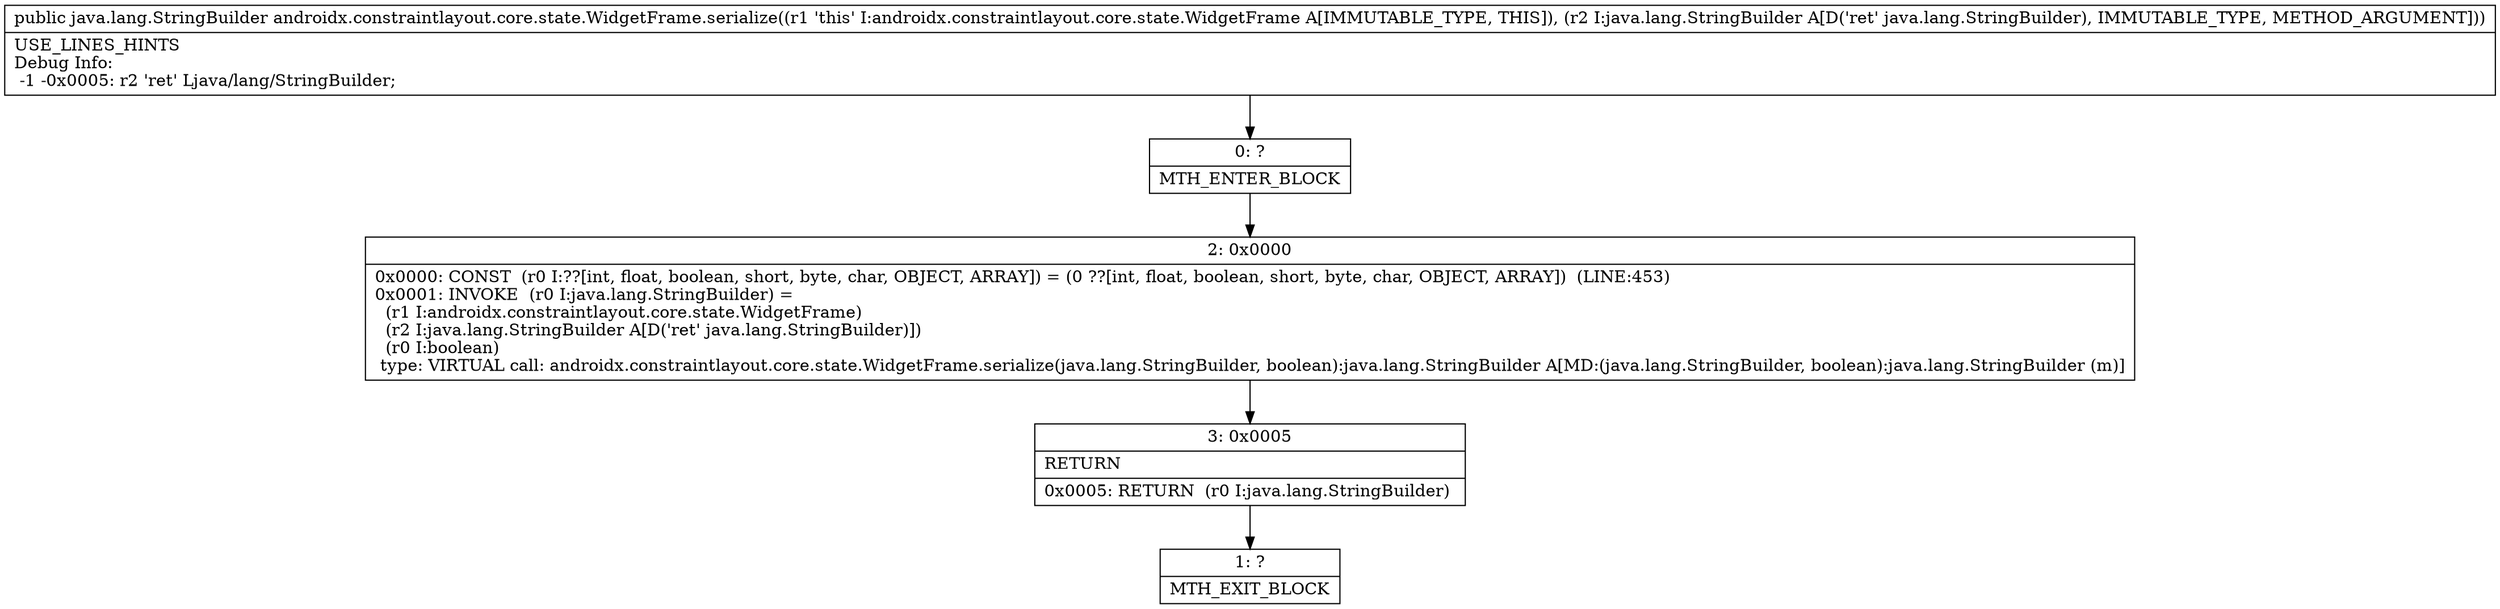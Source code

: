 digraph "CFG forandroidx.constraintlayout.core.state.WidgetFrame.serialize(Ljava\/lang\/StringBuilder;)Ljava\/lang\/StringBuilder;" {
Node_0 [shape=record,label="{0\:\ ?|MTH_ENTER_BLOCK\l}"];
Node_2 [shape=record,label="{2\:\ 0x0000|0x0000: CONST  (r0 I:??[int, float, boolean, short, byte, char, OBJECT, ARRAY]) = (0 ??[int, float, boolean, short, byte, char, OBJECT, ARRAY])  (LINE:453)\l0x0001: INVOKE  (r0 I:java.lang.StringBuilder) = \l  (r1 I:androidx.constraintlayout.core.state.WidgetFrame)\l  (r2 I:java.lang.StringBuilder A[D('ret' java.lang.StringBuilder)])\l  (r0 I:boolean)\l type: VIRTUAL call: androidx.constraintlayout.core.state.WidgetFrame.serialize(java.lang.StringBuilder, boolean):java.lang.StringBuilder A[MD:(java.lang.StringBuilder, boolean):java.lang.StringBuilder (m)]\l}"];
Node_3 [shape=record,label="{3\:\ 0x0005|RETURN\l|0x0005: RETURN  (r0 I:java.lang.StringBuilder) \l}"];
Node_1 [shape=record,label="{1\:\ ?|MTH_EXIT_BLOCK\l}"];
MethodNode[shape=record,label="{public java.lang.StringBuilder androidx.constraintlayout.core.state.WidgetFrame.serialize((r1 'this' I:androidx.constraintlayout.core.state.WidgetFrame A[IMMUTABLE_TYPE, THIS]), (r2 I:java.lang.StringBuilder A[D('ret' java.lang.StringBuilder), IMMUTABLE_TYPE, METHOD_ARGUMENT]))  | USE_LINES_HINTS\lDebug Info:\l  \-1 \-0x0005: r2 'ret' Ljava\/lang\/StringBuilder;\l}"];
MethodNode -> Node_0;Node_0 -> Node_2;
Node_2 -> Node_3;
Node_3 -> Node_1;
}

